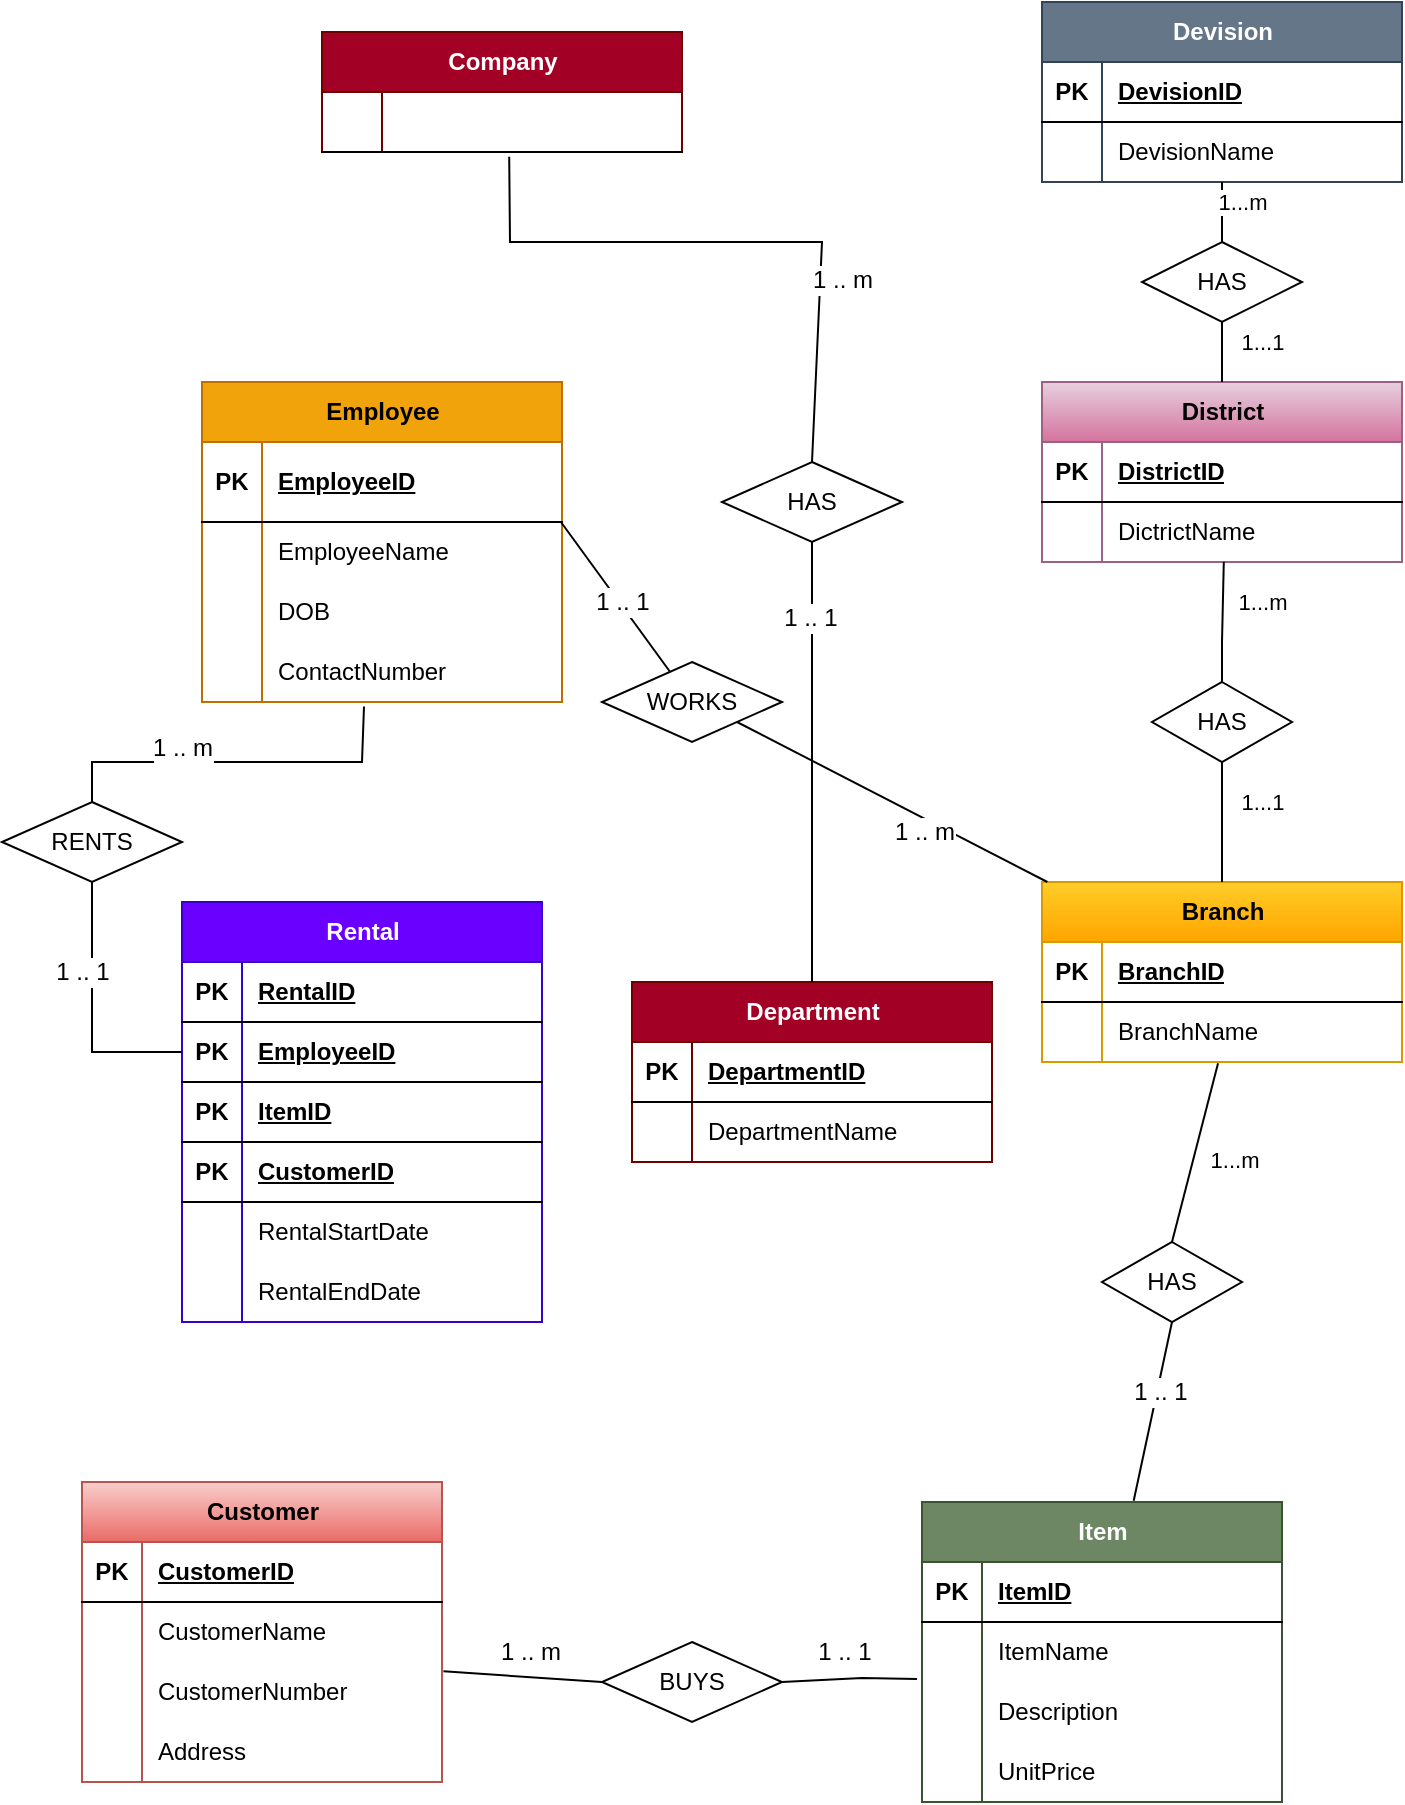 <mxfile>
    <diagram name="Page-1" id="oASwhYo5yWZkF5RWhjce">
        <mxGraphModel dx="986" dy="942" grid="1" gridSize="10" guides="1" tooltips="1" connect="1" arrows="1" fold="1" page="1" pageScale="1" pageWidth="850" pageHeight="1100" math="0" shadow="0">
            <root>
                <mxCell id="0"/>
                <mxCell id="1" parent="0"/>
                <mxCell id="CFniP_pY3SwtJid_XoQJ-14" value="Item" style="shape=table;startSize=30;container=1;collapsible=1;childLayout=tableLayout;fixedRows=1;rowLines=0;fontStyle=1;align=center;resizeLast=1;html=1;fillColor=#6d8764;strokeColor=#3A5431;fontColor=#ffffff;" parent="1" vertex="1">
                    <mxGeometry x="510" y="840" width="180" height="150" as="geometry"/>
                </mxCell>
                <mxCell id="CFniP_pY3SwtJid_XoQJ-15" value="" style="shape=tableRow;horizontal=0;startSize=0;swimlaneHead=0;swimlaneBody=0;fillColor=none;collapsible=0;dropTarget=0;points=[[0,0.5],[1,0.5]];portConstraint=eastwest;top=0;left=0;right=0;bottom=1;" parent="CFniP_pY3SwtJid_XoQJ-14" vertex="1">
                    <mxGeometry y="30" width="180" height="30" as="geometry"/>
                </mxCell>
                <mxCell id="CFniP_pY3SwtJid_XoQJ-16" value="PK" style="shape=partialRectangle;connectable=0;fillColor=none;top=0;left=0;bottom=0;right=0;fontStyle=1;overflow=hidden;whiteSpace=wrap;html=1;" parent="CFniP_pY3SwtJid_XoQJ-15" vertex="1">
                    <mxGeometry width="30" height="30" as="geometry">
                        <mxRectangle width="30" height="30" as="alternateBounds"/>
                    </mxGeometry>
                </mxCell>
                <mxCell id="CFniP_pY3SwtJid_XoQJ-17" value="ItemID" style="shape=partialRectangle;connectable=0;fillColor=none;top=0;left=0;bottom=0;right=0;align=left;spacingLeft=6;fontStyle=5;overflow=hidden;whiteSpace=wrap;html=1;" parent="CFniP_pY3SwtJid_XoQJ-15" vertex="1">
                    <mxGeometry x="30" width="150" height="30" as="geometry">
                        <mxRectangle width="150" height="30" as="alternateBounds"/>
                    </mxGeometry>
                </mxCell>
                <mxCell id="CFniP_pY3SwtJid_XoQJ-18" value="" style="shape=tableRow;horizontal=0;startSize=0;swimlaneHead=0;swimlaneBody=0;fillColor=none;collapsible=0;dropTarget=0;points=[[0,0.5],[1,0.5]];portConstraint=eastwest;top=0;left=0;right=0;bottom=0;" parent="CFniP_pY3SwtJid_XoQJ-14" vertex="1">
                    <mxGeometry y="60" width="180" height="30" as="geometry"/>
                </mxCell>
                <mxCell id="CFniP_pY3SwtJid_XoQJ-19" value="" style="shape=partialRectangle;connectable=0;fillColor=none;top=0;left=0;bottom=0;right=0;editable=1;overflow=hidden;whiteSpace=wrap;html=1;" parent="CFniP_pY3SwtJid_XoQJ-18" vertex="1">
                    <mxGeometry width="30" height="30" as="geometry">
                        <mxRectangle width="30" height="30" as="alternateBounds"/>
                    </mxGeometry>
                </mxCell>
                <mxCell id="CFniP_pY3SwtJid_XoQJ-20" value="ItemName" style="shape=partialRectangle;connectable=0;fillColor=none;top=0;left=0;bottom=0;right=0;align=left;spacingLeft=6;overflow=hidden;whiteSpace=wrap;html=1;" parent="CFniP_pY3SwtJid_XoQJ-18" vertex="1">
                    <mxGeometry x="30" width="150" height="30" as="geometry">
                        <mxRectangle width="150" height="30" as="alternateBounds"/>
                    </mxGeometry>
                </mxCell>
                <mxCell id="CFniP_pY3SwtJid_XoQJ-21" value="" style="shape=tableRow;horizontal=0;startSize=0;swimlaneHead=0;swimlaneBody=0;fillColor=none;collapsible=0;dropTarget=0;points=[[0,0.5],[1,0.5]];portConstraint=eastwest;top=0;left=0;right=0;bottom=0;" parent="CFniP_pY3SwtJid_XoQJ-14" vertex="1">
                    <mxGeometry y="90" width="180" height="30" as="geometry"/>
                </mxCell>
                <mxCell id="CFniP_pY3SwtJid_XoQJ-22" value="" style="shape=partialRectangle;connectable=0;fillColor=none;top=0;left=0;bottom=0;right=0;editable=1;overflow=hidden;whiteSpace=wrap;html=1;" parent="CFniP_pY3SwtJid_XoQJ-21" vertex="1">
                    <mxGeometry width="30" height="30" as="geometry">
                        <mxRectangle width="30" height="30" as="alternateBounds"/>
                    </mxGeometry>
                </mxCell>
                <mxCell id="CFniP_pY3SwtJid_XoQJ-23" value="Description" style="shape=partialRectangle;connectable=0;fillColor=none;top=0;left=0;bottom=0;right=0;align=left;spacingLeft=6;overflow=hidden;whiteSpace=wrap;html=1;" parent="CFniP_pY3SwtJid_XoQJ-21" vertex="1">
                    <mxGeometry x="30" width="150" height="30" as="geometry">
                        <mxRectangle width="150" height="30" as="alternateBounds"/>
                    </mxGeometry>
                </mxCell>
                <mxCell id="CFniP_pY3SwtJid_XoQJ-24" value="" style="shape=tableRow;horizontal=0;startSize=0;swimlaneHead=0;swimlaneBody=0;fillColor=none;collapsible=0;dropTarget=0;points=[[0,0.5],[1,0.5]];portConstraint=eastwest;top=0;left=0;right=0;bottom=0;" parent="CFniP_pY3SwtJid_XoQJ-14" vertex="1">
                    <mxGeometry y="120" width="180" height="30" as="geometry"/>
                </mxCell>
                <mxCell id="CFniP_pY3SwtJid_XoQJ-25" value="" style="shape=partialRectangle;connectable=0;fillColor=none;top=0;left=0;bottom=0;right=0;editable=1;overflow=hidden;whiteSpace=wrap;html=1;" parent="CFniP_pY3SwtJid_XoQJ-24" vertex="1">
                    <mxGeometry width="30" height="30" as="geometry">
                        <mxRectangle width="30" height="30" as="alternateBounds"/>
                    </mxGeometry>
                </mxCell>
                <mxCell id="CFniP_pY3SwtJid_XoQJ-26" value="UnitPrice" style="shape=partialRectangle;connectable=0;fillColor=none;top=0;left=0;bottom=0;right=0;align=left;spacingLeft=6;overflow=hidden;whiteSpace=wrap;html=1;" parent="CFniP_pY3SwtJid_XoQJ-24" vertex="1">
                    <mxGeometry x="30" width="150" height="30" as="geometry">
                        <mxRectangle width="150" height="30" as="alternateBounds"/>
                    </mxGeometry>
                </mxCell>
                <mxCell id="CFniP_pY3SwtJid_XoQJ-27" value="Devision" style="shape=table;startSize=30;container=1;collapsible=1;childLayout=tableLayout;fixedRows=1;rowLines=0;fontStyle=1;align=center;resizeLast=1;html=1;fillColor=#647687;fontColor=#ffffff;strokeColor=#314354;" parent="1" vertex="1">
                    <mxGeometry x="570" y="90" width="180" height="90" as="geometry"/>
                </mxCell>
                <mxCell id="CFniP_pY3SwtJid_XoQJ-28" value="" style="shape=tableRow;horizontal=0;startSize=0;swimlaneHead=0;swimlaneBody=0;fillColor=none;collapsible=0;dropTarget=0;points=[[0,0.5],[1,0.5]];portConstraint=eastwest;top=0;left=0;right=0;bottom=1;" parent="CFniP_pY3SwtJid_XoQJ-27" vertex="1">
                    <mxGeometry y="30" width="180" height="30" as="geometry"/>
                </mxCell>
                <mxCell id="CFniP_pY3SwtJid_XoQJ-29" value="PK" style="shape=partialRectangle;connectable=0;fillColor=none;top=0;left=0;bottom=0;right=0;fontStyle=1;overflow=hidden;whiteSpace=wrap;html=1;" parent="CFniP_pY3SwtJid_XoQJ-28" vertex="1">
                    <mxGeometry width="30" height="30" as="geometry">
                        <mxRectangle width="30" height="30" as="alternateBounds"/>
                    </mxGeometry>
                </mxCell>
                <mxCell id="CFniP_pY3SwtJid_XoQJ-30" value="DevisionID" style="shape=partialRectangle;connectable=0;fillColor=none;top=0;left=0;bottom=0;right=0;align=left;spacingLeft=6;fontStyle=5;overflow=hidden;whiteSpace=wrap;html=1;" parent="CFniP_pY3SwtJid_XoQJ-28" vertex="1">
                    <mxGeometry x="30" width="150" height="30" as="geometry">
                        <mxRectangle width="150" height="30" as="alternateBounds"/>
                    </mxGeometry>
                </mxCell>
                <mxCell id="CFniP_pY3SwtJid_XoQJ-31" value="" style="shape=tableRow;horizontal=0;startSize=0;swimlaneHead=0;swimlaneBody=0;fillColor=none;collapsible=0;dropTarget=0;points=[[0,0.5],[1,0.5]];portConstraint=eastwest;top=0;left=0;right=0;bottom=0;" parent="CFniP_pY3SwtJid_XoQJ-27" vertex="1">
                    <mxGeometry y="60" width="180" height="30" as="geometry"/>
                </mxCell>
                <mxCell id="CFniP_pY3SwtJid_XoQJ-32" value="" style="shape=partialRectangle;connectable=0;fillColor=none;top=0;left=0;bottom=0;right=0;editable=1;overflow=hidden;whiteSpace=wrap;html=1;" parent="CFniP_pY3SwtJid_XoQJ-31" vertex="1">
                    <mxGeometry width="30" height="30" as="geometry">
                        <mxRectangle width="30" height="30" as="alternateBounds"/>
                    </mxGeometry>
                </mxCell>
                <mxCell id="CFniP_pY3SwtJid_XoQJ-33" value="DevisionName" style="shape=partialRectangle;connectable=0;fillColor=none;top=0;left=0;bottom=0;right=0;align=left;spacingLeft=6;overflow=hidden;whiteSpace=wrap;html=1;" parent="CFniP_pY3SwtJid_XoQJ-31" vertex="1">
                    <mxGeometry x="30" width="150" height="30" as="geometry">
                        <mxRectangle width="150" height="30" as="alternateBounds"/>
                    </mxGeometry>
                </mxCell>
                <mxCell id="CFniP_pY3SwtJid_XoQJ-40" value="District" style="shape=table;startSize=30;container=1;collapsible=1;childLayout=tableLayout;fixedRows=1;rowLines=0;fontStyle=1;align=center;resizeLast=1;html=1;fillColor=#e6d0de;gradientColor=#d5739d;strokeColor=#996185;" parent="1" vertex="1">
                    <mxGeometry x="570" y="280" width="180" height="90" as="geometry"/>
                </mxCell>
                <mxCell id="CFniP_pY3SwtJid_XoQJ-41" value="" style="shape=tableRow;horizontal=0;startSize=0;swimlaneHead=0;swimlaneBody=0;fillColor=none;collapsible=0;dropTarget=0;points=[[0,0.5],[1,0.5]];portConstraint=eastwest;top=0;left=0;right=0;bottom=1;" parent="CFniP_pY3SwtJid_XoQJ-40" vertex="1">
                    <mxGeometry y="30" width="180" height="30" as="geometry"/>
                </mxCell>
                <mxCell id="CFniP_pY3SwtJid_XoQJ-42" value="PK" style="shape=partialRectangle;connectable=0;fillColor=none;top=0;left=0;bottom=0;right=0;fontStyle=1;overflow=hidden;whiteSpace=wrap;html=1;" parent="CFniP_pY3SwtJid_XoQJ-41" vertex="1">
                    <mxGeometry width="30" height="30" as="geometry">
                        <mxRectangle width="30" height="30" as="alternateBounds"/>
                    </mxGeometry>
                </mxCell>
                <mxCell id="CFniP_pY3SwtJid_XoQJ-43" value="DistrictID" style="shape=partialRectangle;connectable=0;fillColor=none;top=0;left=0;bottom=0;right=0;align=left;spacingLeft=6;fontStyle=5;overflow=hidden;whiteSpace=wrap;html=1;" parent="CFniP_pY3SwtJid_XoQJ-41" vertex="1">
                    <mxGeometry x="30" width="150" height="30" as="geometry">
                        <mxRectangle width="150" height="30" as="alternateBounds"/>
                    </mxGeometry>
                </mxCell>
                <mxCell id="CFniP_pY3SwtJid_XoQJ-44" value="" style="shape=tableRow;horizontal=0;startSize=0;swimlaneHead=0;swimlaneBody=0;fillColor=none;collapsible=0;dropTarget=0;points=[[0,0.5],[1,0.5]];portConstraint=eastwest;top=0;left=0;right=0;bottom=0;" parent="CFniP_pY3SwtJid_XoQJ-40" vertex="1">
                    <mxGeometry y="60" width="180" height="30" as="geometry"/>
                </mxCell>
                <mxCell id="CFniP_pY3SwtJid_XoQJ-45" value="" style="shape=partialRectangle;connectable=0;fillColor=none;top=0;left=0;bottom=0;right=0;editable=1;overflow=hidden;whiteSpace=wrap;html=1;" parent="CFniP_pY3SwtJid_XoQJ-44" vertex="1">
                    <mxGeometry width="30" height="30" as="geometry">
                        <mxRectangle width="30" height="30" as="alternateBounds"/>
                    </mxGeometry>
                </mxCell>
                <mxCell id="CFniP_pY3SwtJid_XoQJ-46" value="DictrictName" style="shape=partialRectangle;connectable=0;fillColor=none;top=0;left=0;bottom=0;right=0;align=left;spacingLeft=6;overflow=hidden;whiteSpace=wrap;html=1;" parent="CFniP_pY3SwtJid_XoQJ-44" vertex="1">
                    <mxGeometry x="30" width="150" height="30" as="geometry">
                        <mxRectangle width="150" height="30" as="alternateBounds"/>
                    </mxGeometry>
                </mxCell>
                <mxCell id="CFniP_pY3SwtJid_XoQJ-53" value="Branch" style="shape=table;startSize=30;container=1;collapsible=1;childLayout=tableLayout;fixedRows=1;rowLines=0;fontStyle=1;align=center;resizeLast=1;html=1;fillColor=#ffcd28;gradientColor=#ffa500;strokeColor=#d79b00;" parent="1" vertex="1">
                    <mxGeometry x="570" y="530" width="180" height="90" as="geometry"/>
                </mxCell>
                <mxCell id="CFniP_pY3SwtJid_XoQJ-54" value="" style="shape=tableRow;horizontal=0;startSize=0;swimlaneHead=0;swimlaneBody=0;fillColor=none;collapsible=0;dropTarget=0;points=[[0,0.5],[1,0.5]];portConstraint=eastwest;top=0;left=0;right=0;bottom=1;" parent="CFniP_pY3SwtJid_XoQJ-53" vertex="1">
                    <mxGeometry y="30" width="180" height="30" as="geometry"/>
                </mxCell>
                <mxCell id="CFniP_pY3SwtJid_XoQJ-55" value="PK" style="shape=partialRectangle;connectable=0;fillColor=none;top=0;left=0;bottom=0;right=0;fontStyle=1;overflow=hidden;whiteSpace=wrap;html=1;" parent="CFniP_pY3SwtJid_XoQJ-54" vertex="1">
                    <mxGeometry width="30" height="30" as="geometry">
                        <mxRectangle width="30" height="30" as="alternateBounds"/>
                    </mxGeometry>
                </mxCell>
                <mxCell id="CFniP_pY3SwtJid_XoQJ-56" value="BranchID" style="shape=partialRectangle;connectable=0;fillColor=none;top=0;left=0;bottom=0;right=0;align=left;spacingLeft=6;fontStyle=5;overflow=hidden;whiteSpace=wrap;html=1;" parent="CFniP_pY3SwtJid_XoQJ-54" vertex="1">
                    <mxGeometry x="30" width="150" height="30" as="geometry">
                        <mxRectangle width="150" height="30" as="alternateBounds"/>
                    </mxGeometry>
                </mxCell>
                <mxCell id="CFniP_pY3SwtJid_XoQJ-57" value="" style="shape=tableRow;horizontal=0;startSize=0;swimlaneHead=0;swimlaneBody=0;fillColor=none;collapsible=0;dropTarget=0;points=[[0,0.5],[1,0.5]];portConstraint=eastwest;top=0;left=0;right=0;bottom=0;" parent="CFniP_pY3SwtJid_XoQJ-53" vertex="1">
                    <mxGeometry y="60" width="180" height="30" as="geometry"/>
                </mxCell>
                <mxCell id="CFniP_pY3SwtJid_XoQJ-58" value="" style="shape=partialRectangle;connectable=0;fillColor=none;top=0;left=0;bottom=0;right=0;editable=1;overflow=hidden;whiteSpace=wrap;html=1;" parent="CFniP_pY3SwtJid_XoQJ-57" vertex="1">
                    <mxGeometry width="30" height="30" as="geometry">
                        <mxRectangle width="30" height="30" as="alternateBounds"/>
                    </mxGeometry>
                </mxCell>
                <mxCell id="CFniP_pY3SwtJid_XoQJ-59" value="BranchName" style="shape=partialRectangle;connectable=0;fillColor=none;top=0;left=0;bottom=0;right=0;align=left;spacingLeft=6;overflow=hidden;whiteSpace=wrap;html=1;" parent="CFniP_pY3SwtJid_XoQJ-57" vertex="1">
                    <mxGeometry x="30" width="150" height="30" as="geometry">
                        <mxRectangle width="150" height="30" as="alternateBounds"/>
                    </mxGeometry>
                </mxCell>
                <mxCell id="CFniP_pY3SwtJid_XoQJ-69" value="Customer" style="shape=table;startSize=30;container=1;collapsible=1;childLayout=tableLayout;fixedRows=1;rowLines=0;fontStyle=1;align=center;resizeLast=1;html=1;fillColor=#f8cecc;gradientColor=#ea6b66;strokeColor=#b85450;" parent="1" vertex="1">
                    <mxGeometry x="90" y="830" width="180" height="150" as="geometry"/>
                </mxCell>
                <mxCell id="CFniP_pY3SwtJid_XoQJ-70" value="" style="shape=tableRow;horizontal=0;startSize=0;swimlaneHead=0;swimlaneBody=0;fillColor=none;collapsible=0;dropTarget=0;points=[[0,0.5],[1,0.5]];portConstraint=eastwest;top=0;left=0;right=0;bottom=1;" parent="CFniP_pY3SwtJid_XoQJ-69" vertex="1">
                    <mxGeometry y="30" width="180" height="30" as="geometry"/>
                </mxCell>
                <mxCell id="CFniP_pY3SwtJid_XoQJ-71" value="PK" style="shape=partialRectangle;connectable=0;fillColor=none;top=0;left=0;bottom=0;right=0;fontStyle=1;overflow=hidden;whiteSpace=wrap;html=1;" parent="CFniP_pY3SwtJid_XoQJ-70" vertex="1">
                    <mxGeometry width="30" height="30" as="geometry">
                        <mxRectangle width="30" height="30" as="alternateBounds"/>
                    </mxGeometry>
                </mxCell>
                <mxCell id="CFniP_pY3SwtJid_XoQJ-72" value="CustomerID" style="shape=partialRectangle;connectable=0;fillColor=none;top=0;left=0;bottom=0;right=0;align=left;spacingLeft=6;fontStyle=5;overflow=hidden;whiteSpace=wrap;html=1;" parent="CFniP_pY3SwtJid_XoQJ-70" vertex="1">
                    <mxGeometry x="30" width="150" height="30" as="geometry">
                        <mxRectangle width="150" height="30" as="alternateBounds"/>
                    </mxGeometry>
                </mxCell>
                <mxCell id="CFniP_pY3SwtJid_XoQJ-73" value="" style="shape=tableRow;horizontal=0;startSize=0;swimlaneHead=0;swimlaneBody=0;fillColor=none;collapsible=0;dropTarget=0;points=[[0,0.5],[1,0.5]];portConstraint=eastwest;top=0;left=0;right=0;bottom=0;" parent="CFniP_pY3SwtJid_XoQJ-69" vertex="1">
                    <mxGeometry y="60" width="180" height="30" as="geometry"/>
                </mxCell>
                <mxCell id="CFniP_pY3SwtJid_XoQJ-74" value="" style="shape=partialRectangle;connectable=0;fillColor=none;top=0;left=0;bottom=0;right=0;editable=1;overflow=hidden;whiteSpace=wrap;html=1;" parent="CFniP_pY3SwtJid_XoQJ-73" vertex="1">
                    <mxGeometry width="30" height="30" as="geometry">
                        <mxRectangle width="30" height="30" as="alternateBounds"/>
                    </mxGeometry>
                </mxCell>
                <mxCell id="CFniP_pY3SwtJid_XoQJ-75" value="CustomerName" style="shape=partialRectangle;connectable=0;fillColor=none;top=0;left=0;bottom=0;right=0;align=left;spacingLeft=6;overflow=hidden;whiteSpace=wrap;html=1;" parent="CFniP_pY3SwtJid_XoQJ-73" vertex="1">
                    <mxGeometry x="30" width="150" height="30" as="geometry">
                        <mxRectangle width="150" height="30" as="alternateBounds"/>
                    </mxGeometry>
                </mxCell>
                <mxCell id="CFniP_pY3SwtJid_XoQJ-76" value="" style="shape=tableRow;horizontal=0;startSize=0;swimlaneHead=0;swimlaneBody=0;fillColor=none;collapsible=0;dropTarget=0;points=[[0,0.5],[1,0.5]];portConstraint=eastwest;top=0;left=0;right=0;bottom=0;" parent="CFniP_pY3SwtJid_XoQJ-69" vertex="1">
                    <mxGeometry y="90" width="180" height="30" as="geometry"/>
                </mxCell>
                <mxCell id="CFniP_pY3SwtJid_XoQJ-77" value="" style="shape=partialRectangle;connectable=0;fillColor=none;top=0;left=0;bottom=0;right=0;editable=1;overflow=hidden;whiteSpace=wrap;html=1;" parent="CFniP_pY3SwtJid_XoQJ-76" vertex="1">
                    <mxGeometry width="30" height="30" as="geometry">
                        <mxRectangle width="30" height="30" as="alternateBounds"/>
                    </mxGeometry>
                </mxCell>
                <mxCell id="CFniP_pY3SwtJid_XoQJ-78" value="CustomerNumber" style="shape=partialRectangle;connectable=0;fillColor=none;top=0;left=0;bottom=0;right=0;align=left;spacingLeft=6;overflow=hidden;whiteSpace=wrap;html=1;" parent="CFniP_pY3SwtJid_XoQJ-76" vertex="1">
                    <mxGeometry x="30" width="150" height="30" as="geometry">
                        <mxRectangle width="150" height="30" as="alternateBounds"/>
                    </mxGeometry>
                </mxCell>
                <mxCell id="CFniP_pY3SwtJid_XoQJ-79" value="" style="shape=tableRow;horizontal=0;startSize=0;swimlaneHead=0;swimlaneBody=0;fillColor=none;collapsible=0;dropTarget=0;points=[[0,0.5],[1,0.5]];portConstraint=eastwest;top=0;left=0;right=0;bottom=0;" parent="CFniP_pY3SwtJid_XoQJ-69" vertex="1">
                    <mxGeometry y="120" width="180" height="30" as="geometry"/>
                </mxCell>
                <mxCell id="CFniP_pY3SwtJid_XoQJ-80" value="" style="shape=partialRectangle;connectable=0;fillColor=none;top=0;left=0;bottom=0;right=0;editable=1;overflow=hidden;whiteSpace=wrap;html=1;" parent="CFniP_pY3SwtJid_XoQJ-79" vertex="1">
                    <mxGeometry width="30" height="30" as="geometry">
                        <mxRectangle width="30" height="30" as="alternateBounds"/>
                    </mxGeometry>
                </mxCell>
                <mxCell id="CFniP_pY3SwtJid_XoQJ-81" value="Address" style="shape=partialRectangle;connectable=0;fillColor=none;top=0;left=0;bottom=0;right=0;align=left;spacingLeft=6;overflow=hidden;whiteSpace=wrap;html=1;" parent="CFniP_pY3SwtJid_XoQJ-79" vertex="1">
                    <mxGeometry x="30" width="150" height="30" as="geometry">
                        <mxRectangle width="150" height="30" as="alternateBounds"/>
                    </mxGeometry>
                </mxCell>
                <mxCell id="CFniP_pY3SwtJid_XoQJ-82" value="Employee" style="shape=table;startSize=30;container=1;collapsible=1;childLayout=tableLayout;fixedRows=1;rowLines=0;fontStyle=1;align=center;resizeLast=1;html=1;fillColor=#f0a30a;fontColor=#000000;strokeColor=#BD7000;" parent="1" vertex="1">
                    <mxGeometry x="150" y="280" width="180" height="160" as="geometry"/>
                </mxCell>
                <mxCell id="CFniP_pY3SwtJid_XoQJ-83" value="" style="shape=tableRow;horizontal=0;startSize=0;swimlaneHead=0;swimlaneBody=0;fillColor=none;collapsible=0;dropTarget=0;points=[[0,0.5],[1,0.5]];portConstraint=eastwest;top=0;left=0;right=0;bottom=1;" parent="CFniP_pY3SwtJid_XoQJ-82" vertex="1">
                    <mxGeometry y="30" width="180" height="40" as="geometry"/>
                </mxCell>
                <mxCell id="CFniP_pY3SwtJid_XoQJ-84" value="PK" style="shape=partialRectangle;connectable=0;fillColor=none;top=0;left=0;bottom=0;right=0;fontStyle=1;overflow=hidden;whiteSpace=wrap;html=1;" parent="CFniP_pY3SwtJid_XoQJ-83" vertex="1">
                    <mxGeometry width="30" height="40" as="geometry">
                        <mxRectangle width="30" height="40" as="alternateBounds"/>
                    </mxGeometry>
                </mxCell>
                <mxCell id="CFniP_pY3SwtJid_XoQJ-85" value="EmployeeID" style="shape=partialRectangle;connectable=0;fillColor=none;top=0;left=0;bottom=0;right=0;align=left;spacingLeft=6;fontStyle=5;overflow=hidden;whiteSpace=wrap;html=1;" parent="CFniP_pY3SwtJid_XoQJ-83" vertex="1">
                    <mxGeometry x="30" width="150" height="40" as="geometry">
                        <mxRectangle width="150" height="40" as="alternateBounds"/>
                    </mxGeometry>
                </mxCell>
                <mxCell id="CFniP_pY3SwtJid_XoQJ-86" value="" style="shape=tableRow;horizontal=0;startSize=0;swimlaneHead=0;swimlaneBody=0;fillColor=none;collapsible=0;dropTarget=0;points=[[0,0.5],[1,0.5]];portConstraint=eastwest;top=0;left=0;right=0;bottom=0;" parent="CFniP_pY3SwtJid_XoQJ-82" vertex="1">
                    <mxGeometry y="70" width="180" height="30" as="geometry"/>
                </mxCell>
                <mxCell id="CFniP_pY3SwtJid_XoQJ-87" value="" style="shape=partialRectangle;connectable=0;fillColor=none;top=0;left=0;bottom=0;right=0;editable=1;overflow=hidden;whiteSpace=wrap;html=1;" parent="CFniP_pY3SwtJid_XoQJ-86" vertex="1">
                    <mxGeometry width="30" height="30" as="geometry">
                        <mxRectangle width="30" height="30" as="alternateBounds"/>
                    </mxGeometry>
                </mxCell>
                <mxCell id="CFniP_pY3SwtJid_XoQJ-88" value="EmployeeName" style="shape=partialRectangle;connectable=0;fillColor=none;top=0;left=0;bottom=0;right=0;align=left;spacingLeft=6;overflow=hidden;whiteSpace=wrap;html=1;" parent="CFniP_pY3SwtJid_XoQJ-86" vertex="1">
                    <mxGeometry x="30" width="150" height="30" as="geometry">
                        <mxRectangle width="150" height="30" as="alternateBounds"/>
                    </mxGeometry>
                </mxCell>
                <mxCell id="CFniP_pY3SwtJid_XoQJ-89" value="" style="shape=tableRow;horizontal=0;startSize=0;swimlaneHead=0;swimlaneBody=0;fillColor=none;collapsible=0;dropTarget=0;points=[[0,0.5],[1,0.5]];portConstraint=eastwest;top=0;left=0;right=0;bottom=0;" parent="CFniP_pY3SwtJid_XoQJ-82" vertex="1">
                    <mxGeometry y="100" width="180" height="30" as="geometry"/>
                </mxCell>
                <mxCell id="CFniP_pY3SwtJid_XoQJ-90" value="" style="shape=partialRectangle;connectable=0;fillColor=none;top=0;left=0;bottom=0;right=0;editable=1;overflow=hidden;whiteSpace=wrap;html=1;" parent="CFniP_pY3SwtJid_XoQJ-89" vertex="1">
                    <mxGeometry width="30" height="30" as="geometry">
                        <mxRectangle width="30" height="30" as="alternateBounds"/>
                    </mxGeometry>
                </mxCell>
                <mxCell id="CFniP_pY3SwtJid_XoQJ-91" value="DOB" style="shape=partialRectangle;connectable=0;fillColor=none;top=0;left=0;bottom=0;right=0;align=left;spacingLeft=6;overflow=hidden;whiteSpace=wrap;html=1;" parent="CFniP_pY3SwtJid_XoQJ-89" vertex="1">
                    <mxGeometry x="30" width="150" height="30" as="geometry">
                        <mxRectangle width="150" height="30" as="alternateBounds"/>
                    </mxGeometry>
                </mxCell>
                <mxCell id="CFniP_pY3SwtJid_XoQJ-92" value="" style="shape=tableRow;horizontal=0;startSize=0;swimlaneHead=0;swimlaneBody=0;fillColor=none;collapsible=0;dropTarget=0;points=[[0,0.5],[1,0.5]];portConstraint=eastwest;top=0;left=0;right=0;bottom=0;" parent="CFniP_pY3SwtJid_XoQJ-82" vertex="1">
                    <mxGeometry y="130" width="180" height="30" as="geometry"/>
                </mxCell>
                <mxCell id="CFniP_pY3SwtJid_XoQJ-93" value="" style="shape=partialRectangle;connectable=0;fillColor=none;top=0;left=0;bottom=0;right=0;editable=1;overflow=hidden;whiteSpace=wrap;html=1;" parent="CFniP_pY3SwtJid_XoQJ-92" vertex="1">
                    <mxGeometry width="30" height="30" as="geometry">
                        <mxRectangle width="30" height="30" as="alternateBounds"/>
                    </mxGeometry>
                </mxCell>
                <mxCell id="CFniP_pY3SwtJid_XoQJ-94" value="ContactNumber" style="shape=partialRectangle;connectable=0;fillColor=none;top=0;left=0;bottom=0;right=0;align=left;spacingLeft=6;overflow=hidden;whiteSpace=wrap;html=1;" parent="CFniP_pY3SwtJid_XoQJ-92" vertex="1">
                    <mxGeometry x="30" width="150" height="30" as="geometry">
                        <mxRectangle width="150" height="30" as="alternateBounds"/>
                    </mxGeometry>
                </mxCell>
                <mxCell id="CFniP_pY3SwtJid_XoQJ-133" value="Department" style="shape=table;startSize=30;container=1;collapsible=1;childLayout=tableLayout;fixedRows=1;rowLines=0;fontStyle=1;align=center;resizeLast=1;html=1;fillColor=#a20025;fontColor=#ffffff;strokeColor=#6F0000;" parent="1" vertex="1">
                    <mxGeometry x="365" y="580" width="180" height="90" as="geometry"/>
                </mxCell>
                <mxCell id="CFniP_pY3SwtJid_XoQJ-134" value="" style="shape=tableRow;horizontal=0;startSize=0;swimlaneHead=0;swimlaneBody=0;fillColor=none;collapsible=0;dropTarget=0;points=[[0,0.5],[1,0.5]];portConstraint=eastwest;top=0;left=0;right=0;bottom=1;" parent="CFniP_pY3SwtJid_XoQJ-133" vertex="1">
                    <mxGeometry y="30" width="180" height="30" as="geometry"/>
                </mxCell>
                <mxCell id="CFniP_pY3SwtJid_XoQJ-135" value="PK" style="shape=partialRectangle;connectable=0;fillColor=none;top=0;left=0;bottom=0;right=0;fontStyle=1;overflow=hidden;whiteSpace=wrap;html=1;" parent="CFniP_pY3SwtJid_XoQJ-134" vertex="1">
                    <mxGeometry width="30" height="30" as="geometry">
                        <mxRectangle width="30" height="30" as="alternateBounds"/>
                    </mxGeometry>
                </mxCell>
                <mxCell id="CFniP_pY3SwtJid_XoQJ-136" value="DepartmentID" style="shape=partialRectangle;connectable=0;fillColor=none;top=0;left=0;bottom=0;right=0;align=left;spacingLeft=6;fontStyle=5;overflow=hidden;whiteSpace=wrap;html=1;" parent="CFniP_pY3SwtJid_XoQJ-134" vertex="1">
                    <mxGeometry x="30" width="150" height="30" as="geometry">
                        <mxRectangle width="150" height="30" as="alternateBounds"/>
                    </mxGeometry>
                </mxCell>
                <mxCell id="CFniP_pY3SwtJid_XoQJ-137" value="" style="shape=tableRow;horizontal=0;startSize=0;swimlaneHead=0;swimlaneBody=0;fillColor=none;collapsible=0;dropTarget=0;points=[[0,0.5],[1,0.5]];portConstraint=eastwest;top=0;left=0;right=0;bottom=0;" parent="CFniP_pY3SwtJid_XoQJ-133" vertex="1">
                    <mxGeometry y="60" width="180" height="30" as="geometry"/>
                </mxCell>
                <mxCell id="CFniP_pY3SwtJid_XoQJ-138" value="" style="shape=partialRectangle;connectable=0;fillColor=none;top=0;left=0;bottom=0;right=0;editable=1;overflow=hidden;whiteSpace=wrap;html=1;" parent="CFniP_pY3SwtJid_XoQJ-137" vertex="1">
                    <mxGeometry width="30" height="30" as="geometry">
                        <mxRectangle width="30" height="30" as="alternateBounds"/>
                    </mxGeometry>
                </mxCell>
                <mxCell id="CFniP_pY3SwtJid_XoQJ-139" value="DepartmentName" style="shape=partialRectangle;connectable=0;fillColor=none;top=0;left=0;bottom=0;right=0;align=left;spacingLeft=6;overflow=hidden;whiteSpace=wrap;html=1;" parent="CFniP_pY3SwtJid_XoQJ-137" vertex="1">
                    <mxGeometry x="30" width="150" height="30" as="geometry">
                        <mxRectangle width="150" height="30" as="alternateBounds"/>
                    </mxGeometry>
                </mxCell>
                <mxCell id="CFniP_pY3SwtJid_XoQJ-159" value="Rental" style="shape=table;startSize=30;container=1;collapsible=1;childLayout=tableLayout;fixedRows=1;rowLines=0;fontStyle=1;align=center;resizeLast=1;html=1;fillColor=#6a00ff;fontColor=#ffffff;strokeColor=#3700CC;" parent="1" vertex="1">
                    <mxGeometry x="140" y="540" width="180" height="210" as="geometry"/>
                </mxCell>
                <mxCell id="CFniP_pY3SwtJid_XoQJ-160" value="" style="shape=tableRow;horizontal=0;startSize=0;swimlaneHead=0;swimlaneBody=0;fillColor=none;collapsible=0;dropTarget=0;points=[[0,0.5],[1,0.5]];portConstraint=eastwest;top=0;left=0;right=0;bottom=1;" parent="CFniP_pY3SwtJid_XoQJ-159" vertex="1">
                    <mxGeometry y="30" width="180" height="30" as="geometry"/>
                </mxCell>
                <mxCell id="CFniP_pY3SwtJid_XoQJ-161" value="PK" style="shape=partialRectangle;connectable=0;fillColor=none;top=0;left=0;bottom=0;right=0;fontStyle=1;overflow=hidden;whiteSpace=wrap;html=1;" parent="CFniP_pY3SwtJid_XoQJ-160" vertex="1">
                    <mxGeometry width="30" height="30" as="geometry">
                        <mxRectangle width="30" height="30" as="alternateBounds"/>
                    </mxGeometry>
                </mxCell>
                <mxCell id="CFniP_pY3SwtJid_XoQJ-162" value="RentalID" style="shape=partialRectangle;connectable=0;fillColor=none;top=0;left=0;bottom=0;right=0;align=left;spacingLeft=6;fontStyle=5;overflow=hidden;whiteSpace=wrap;html=1;" parent="CFniP_pY3SwtJid_XoQJ-160" vertex="1">
                    <mxGeometry x="30" width="150" height="30" as="geometry">
                        <mxRectangle width="150" height="30" as="alternateBounds"/>
                    </mxGeometry>
                </mxCell>
                <mxCell id="CFniP_pY3SwtJid_XoQJ-172" value="" style="shape=tableRow;horizontal=0;startSize=0;swimlaneHead=0;swimlaneBody=0;fillColor=none;collapsible=0;dropTarget=0;points=[[0,0.5],[1,0.5]];portConstraint=eastwest;top=0;left=0;right=0;bottom=1;" parent="CFniP_pY3SwtJid_XoQJ-159" vertex="1">
                    <mxGeometry y="60" width="180" height="30" as="geometry"/>
                </mxCell>
                <mxCell id="CFniP_pY3SwtJid_XoQJ-173" value="PK" style="shape=partialRectangle;connectable=0;fillColor=none;top=0;left=0;bottom=0;right=0;fontStyle=1;overflow=hidden;whiteSpace=wrap;html=1;" parent="CFniP_pY3SwtJid_XoQJ-172" vertex="1">
                    <mxGeometry width="30" height="30" as="geometry">
                        <mxRectangle width="30" height="30" as="alternateBounds"/>
                    </mxGeometry>
                </mxCell>
                <mxCell id="CFniP_pY3SwtJid_XoQJ-174" value="EmployeeID" style="shape=partialRectangle;connectable=0;fillColor=none;top=0;left=0;bottom=0;right=0;align=left;spacingLeft=6;fontStyle=5;overflow=hidden;whiteSpace=wrap;html=1;" parent="CFniP_pY3SwtJid_XoQJ-172" vertex="1">
                    <mxGeometry x="30" width="150" height="30" as="geometry">
                        <mxRectangle width="150" height="30" as="alternateBounds"/>
                    </mxGeometry>
                </mxCell>
                <mxCell id="CFniP_pY3SwtJid_XoQJ-175" value="" style="shape=tableRow;horizontal=0;startSize=0;swimlaneHead=0;swimlaneBody=0;fillColor=none;collapsible=0;dropTarget=0;points=[[0,0.5],[1,0.5]];portConstraint=eastwest;top=0;left=0;right=0;bottom=1;" parent="CFniP_pY3SwtJid_XoQJ-159" vertex="1">
                    <mxGeometry y="90" width="180" height="30" as="geometry"/>
                </mxCell>
                <mxCell id="CFniP_pY3SwtJid_XoQJ-176" value="PK" style="shape=partialRectangle;connectable=0;fillColor=none;top=0;left=0;bottom=0;right=0;fontStyle=1;overflow=hidden;whiteSpace=wrap;html=1;" parent="CFniP_pY3SwtJid_XoQJ-175" vertex="1">
                    <mxGeometry width="30" height="30" as="geometry">
                        <mxRectangle width="30" height="30" as="alternateBounds"/>
                    </mxGeometry>
                </mxCell>
                <mxCell id="CFniP_pY3SwtJid_XoQJ-177" value="ItemID" style="shape=partialRectangle;connectable=0;fillColor=none;top=0;left=0;bottom=0;right=0;align=left;spacingLeft=6;fontStyle=5;overflow=hidden;whiteSpace=wrap;html=1;" parent="CFniP_pY3SwtJid_XoQJ-175" vertex="1">
                    <mxGeometry x="30" width="150" height="30" as="geometry">
                        <mxRectangle width="150" height="30" as="alternateBounds"/>
                    </mxGeometry>
                </mxCell>
                <mxCell id="CFniP_pY3SwtJid_XoQJ-178" value="" style="shape=tableRow;horizontal=0;startSize=0;swimlaneHead=0;swimlaneBody=0;fillColor=none;collapsible=0;dropTarget=0;points=[[0,0.5],[1,0.5]];portConstraint=eastwest;top=0;left=0;right=0;bottom=1;" parent="CFniP_pY3SwtJid_XoQJ-159" vertex="1">
                    <mxGeometry y="120" width="180" height="30" as="geometry"/>
                </mxCell>
                <mxCell id="CFniP_pY3SwtJid_XoQJ-179" value="PK" style="shape=partialRectangle;connectable=0;fillColor=none;top=0;left=0;bottom=0;right=0;fontStyle=1;overflow=hidden;whiteSpace=wrap;html=1;" parent="CFniP_pY3SwtJid_XoQJ-178" vertex="1">
                    <mxGeometry width="30" height="30" as="geometry">
                        <mxRectangle width="30" height="30" as="alternateBounds"/>
                    </mxGeometry>
                </mxCell>
                <mxCell id="CFniP_pY3SwtJid_XoQJ-180" value="CustomerID" style="shape=partialRectangle;connectable=0;fillColor=none;top=0;left=0;bottom=0;right=0;align=left;spacingLeft=6;fontStyle=5;overflow=hidden;whiteSpace=wrap;html=1;" parent="CFniP_pY3SwtJid_XoQJ-178" vertex="1">
                    <mxGeometry x="30" width="150" height="30" as="geometry">
                        <mxRectangle width="150" height="30" as="alternateBounds"/>
                    </mxGeometry>
                </mxCell>
                <mxCell id="CFniP_pY3SwtJid_XoQJ-163" value="" style="shape=tableRow;horizontal=0;startSize=0;swimlaneHead=0;swimlaneBody=0;fillColor=none;collapsible=0;dropTarget=0;points=[[0,0.5],[1,0.5]];portConstraint=eastwest;top=0;left=0;right=0;bottom=0;" parent="CFniP_pY3SwtJid_XoQJ-159" vertex="1">
                    <mxGeometry y="150" width="180" height="30" as="geometry"/>
                </mxCell>
                <mxCell id="CFniP_pY3SwtJid_XoQJ-164" value="" style="shape=partialRectangle;connectable=0;fillColor=none;top=0;left=0;bottom=0;right=0;editable=1;overflow=hidden;whiteSpace=wrap;html=1;" parent="CFniP_pY3SwtJid_XoQJ-163" vertex="1">
                    <mxGeometry width="30" height="30" as="geometry">
                        <mxRectangle width="30" height="30" as="alternateBounds"/>
                    </mxGeometry>
                </mxCell>
                <mxCell id="CFniP_pY3SwtJid_XoQJ-165" value="RentalStartDate" style="shape=partialRectangle;connectable=0;fillColor=none;top=0;left=0;bottom=0;right=0;align=left;spacingLeft=6;overflow=hidden;whiteSpace=wrap;html=1;" parent="CFniP_pY3SwtJid_XoQJ-163" vertex="1">
                    <mxGeometry x="30" width="150" height="30" as="geometry">
                        <mxRectangle width="150" height="30" as="alternateBounds"/>
                    </mxGeometry>
                </mxCell>
                <mxCell id="CFniP_pY3SwtJid_XoQJ-166" value="" style="shape=tableRow;horizontal=0;startSize=0;swimlaneHead=0;swimlaneBody=0;fillColor=none;collapsible=0;dropTarget=0;points=[[0,0.5],[1,0.5]];portConstraint=eastwest;top=0;left=0;right=0;bottom=0;" parent="CFniP_pY3SwtJid_XoQJ-159" vertex="1">
                    <mxGeometry y="180" width="180" height="30" as="geometry"/>
                </mxCell>
                <mxCell id="CFniP_pY3SwtJid_XoQJ-167" value="" style="shape=partialRectangle;connectable=0;fillColor=none;top=0;left=0;bottom=0;right=0;editable=1;overflow=hidden;whiteSpace=wrap;html=1;" parent="CFniP_pY3SwtJid_XoQJ-166" vertex="1">
                    <mxGeometry width="30" height="30" as="geometry">
                        <mxRectangle width="30" height="30" as="alternateBounds"/>
                    </mxGeometry>
                </mxCell>
                <mxCell id="CFniP_pY3SwtJid_XoQJ-168" value="RentalEndDate" style="shape=partialRectangle;connectable=0;fillColor=none;top=0;left=0;bottom=0;right=0;align=left;spacingLeft=6;overflow=hidden;whiteSpace=wrap;html=1;" parent="CFniP_pY3SwtJid_XoQJ-166" vertex="1">
                    <mxGeometry x="30" width="150" height="30" as="geometry">
                        <mxRectangle width="150" height="30" as="alternateBounds"/>
                    </mxGeometry>
                </mxCell>
                <mxCell id="CFniP_pY3SwtJid_XoQJ-181" value="HAS" style="shape=rhombus;perimeter=rhombusPerimeter;whiteSpace=wrap;html=1;align=center;" parent="1" vertex="1">
                    <mxGeometry x="620" y="210" width="80" height="40" as="geometry"/>
                </mxCell>
                <mxCell id="CFniP_pY3SwtJid_XoQJ-182" value="1...m" style="endArrow=none;html=1;rounded=0;" parent="1" source="CFniP_pY3SwtJid_XoQJ-31" edge="1">
                    <mxGeometry x="-0.333" y="10" relative="1" as="geometry">
                        <mxPoint x="500" y="210" as="sourcePoint"/>
                        <mxPoint x="660" y="210" as="targetPoint"/>
                        <mxPoint as="offset"/>
                    </mxGeometry>
                </mxCell>
                <mxCell id="VsE5T1ZMBultWVYF-OTx-1" value="1...1" style="endArrow=none;html=1;rounded=0;exitX=0.5;exitY=0;exitDx=0;exitDy=0;" parent="1" source="CFniP_pY3SwtJid_XoQJ-40" edge="1">
                    <mxGeometry x="0.333" y="-20" relative="1" as="geometry">
                        <mxPoint x="500" y="250" as="sourcePoint"/>
                        <mxPoint x="660" y="250" as="targetPoint"/>
                        <mxPoint as="offset"/>
                    </mxGeometry>
                </mxCell>
                <mxCell id="VsE5T1ZMBultWVYF-OTx-3" value="1...m" style="endArrow=none;html=1;rounded=0;exitX=0.505;exitY=0.997;exitDx=0;exitDy=0;exitPerimeter=0;" parent="1" source="CFniP_pY3SwtJid_XoQJ-44" edge="1">
                    <mxGeometry x="-0.02" y="20" relative="1" as="geometry">
                        <mxPoint x="500" y="390" as="sourcePoint"/>
                        <mxPoint x="660" y="410" as="targetPoint"/>
                        <mxPoint as="offset"/>
                    </mxGeometry>
                </mxCell>
                <mxCell id="VsE5T1ZMBultWVYF-OTx-4" value="1...1" style="endArrow=none;html=1;rounded=0;exitX=0.5;exitY=0;exitDx=0;exitDy=0;startArrow=none;" parent="1" source="VsE5T1ZMBultWVYF-OTx-2" edge="1">
                    <mxGeometry x="-1" y="-63" relative="1" as="geometry">
                        <mxPoint x="500" y="410" as="sourcePoint"/>
                        <mxPoint x="660" y="410" as="targetPoint"/>
                        <mxPoint x="-43" y="60" as="offset"/>
                    </mxGeometry>
                </mxCell>
                <mxCell id="VsE5T1ZMBultWVYF-OTx-5" value="WORKS" style="shape=rhombus;perimeter=rhombusPerimeter;whiteSpace=wrap;html=1;align=center;" parent="1" vertex="1">
                    <mxGeometry x="350" y="420" width="90" height="40" as="geometry"/>
                </mxCell>
                <mxCell id="VsE5T1ZMBultWVYF-OTx-6" value="" style="endArrow=none;html=1;rounded=0;exitX=0.996;exitY=-0.008;exitDx=0;exitDy=0;exitPerimeter=0;" parent="1" source="CFniP_pY3SwtJid_XoQJ-86" edge="1" target="VsE5T1ZMBultWVYF-OTx-5">
                    <mxGeometry relative="1" as="geometry">
                        <mxPoint x="250" y="499.62" as="sourcePoint"/>
                        <mxPoint x="410" y="499.62" as="targetPoint"/>
                    </mxGeometry>
                </mxCell>
                <mxCell id="24" value="1 .. 1" style="edgeLabel;html=1;align=center;verticalAlign=middle;resizable=0;points=[];fontSize=12;" vertex="1" connectable="0" parent="VsE5T1ZMBultWVYF-OTx-6">
                    <mxGeometry x="-0.525" y="3" relative="1" as="geometry">
                        <mxPoint x="15" y="24" as="offset"/>
                    </mxGeometry>
                </mxCell>
                <mxCell id="VsE5T1ZMBultWVYF-OTx-11" value="" style="endArrow=none;html=1;rounded=0;exitX=1;exitY=1;exitDx=0;exitDy=0;" parent="1" edge="1" target="CFniP_pY3SwtJid_XoQJ-53" source="VsE5T1ZMBultWVYF-OTx-5">
                    <mxGeometry relative="1" as="geometry">
                        <mxPoint x="500" y="499.62" as="sourcePoint"/>
                        <mxPoint x="570" y="500" as="targetPoint"/>
                    </mxGeometry>
                </mxCell>
                <mxCell id="25" value="1 .. m" style="edgeLabel;html=1;align=center;verticalAlign=middle;resizable=0;points=[];fontSize=12;" vertex="1" connectable="0" parent="VsE5T1ZMBultWVYF-OTx-11">
                    <mxGeometry x="0.226" y="-6" relative="1" as="geometry">
                        <mxPoint x="1" as="offset"/>
                    </mxGeometry>
                </mxCell>
                <mxCell id="8" value="RENTS" style="shape=rhombus;perimeter=rhombusPerimeter;whiteSpace=wrap;html=1;align=center;" vertex="1" parent="1">
                    <mxGeometry x="50" y="490" width="90" height="40" as="geometry"/>
                </mxCell>
                <mxCell id="9" value="" style="endArrow=none;html=1;rounded=0;entryX=0.45;entryY=1.074;entryDx=0;entryDy=0;entryPerimeter=0;exitX=0.5;exitY=0;exitDx=0;exitDy=0;" edge="1" parent="1" source="8" target="CFniP_pY3SwtJid_XoQJ-92">
                    <mxGeometry relative="1" as="geometry">
                        <mxPoint x="210" y="750" as="sourcePoint"/>
                        <mxPoint x="447.792" y="437.648" as="targetPoint"/>
                        <Array as="points">
                            <mxPoint x="95" y="470"/>
                            <mxPoint x="230" y="470"/>
                        </Array>
                    </mxGeometry>
                </mxCell>
                <mxCell id="11" value="&lt;font style=&quot;font-size: 12px;&quot;&gt;1 .. m&lt;/font&gt;" style="edgeLabel;html=1;align=center;verticalAlign=middle;resizable=0;points=[];" vertex="1" connectable="0" parent="9">
                    <mxGeometry x="-0.289" y="6" relative="1" as="geometry">
                        <mxPoint y="-1" as="offset"/>
                    </mxGeometry>
                </mxCell>
                <mxCell id="10" value="" style="endArrow=none;html=1;rounded=0;exitX=0.5;exitY=1;exitDx=0;exitDy=0;entryX=0;entryY=0.5;entryDx=0;entryDy=0;" edge="1" parent="1" source="8" target="CFniP_pY3SwtJid_XoQJ-172">
                    <mxGeometry relative="1" as="geometry">
                        <mxPoint x="349.28" y="369.76" as="sourcePoint"/>
                        <mxPoint x="457.792" y="447.648" as="targetPoint"/>
                        <Array as="points">
                            <mxPoint x="95" y="615"/>
                        </Array>
                    </mxGeometry>
                </mxCell>
                <mxCell id="12" value="1 .. 1" style="edgeLabel;html=1;align=center;verticalAlign=middle;resizable=0;points=[];fontSize=12;" vertex="1" connectable="0" parent="10">
                    <mxGeometry x="-0.305" y="-5" relative="1" as="geometry">
                        <mxPoint as="offset"/>
                    </mxGeometry>
                </mxCell>
                <mxCell id="13" value="Company" style="shape=table;startSize=30;container=1;collapsible=1;childLayout=tableLayout;fixedRows=1;rowLines=0;fontStyle=1;align=center;resizeLast=1;html=1;fillColor=#a20025;fontColor=#ffffff;strokeColor=#6F0000;" vertex="1" parent="1">
                    <mxGeometry x="210" y="105" width="180" height="60" as="geometry"/>
                </mxCell>
                <mxCell id="14" value="" style="shape=tableRow;horizontal=0;startSize=0;swimlaneHead=0;swimlaneBody=0;fillColor=none;collapsible=0;dropTarget=0;points=[[0,0.5],[1,0.5]];portConstraint=eastwest;top=0;left=0;right=0;bottom=1;" vertex="1" parent="13">
                    <mxGeometry y="30" width="180" height="30" as="geometry"/>
                </mxCell>
                <mxCell id="15" value="" style="shape=partialRectangle;connectable=0;fillColor=none;top=0;left=0;bottom=0;right=0;fontStyle=1;overflow=hidden;whiteSpace=wrap;html=1;" vertex="1" parent="14">
                    <mxGeometry width="30" height="30" as="geometry">
                        <mxRectangle width="30" height="30" as="alternateBounds"/>
                    </mxGeometry>
                </mxCell>
                <mxCell id="16" value="" style="shape=partialRectangle;connectable=0;fillColor=none;top=0;left=0;bottom=0;right=0;align=left;spacingLeft=6;fontStyle=5;overflow=hidden;whiteSpace=wrap;html=1;" vertex="1" parent="14">
                    <mxGeometry x="30" width="150" height="30" as="geometry">
                        <mxRectangle width="150" height="30" as="alternateBounds"/>
                    </mxGeometry>
                </mxCell>
                <mxCell id="20" value="HAS" style="shape=rhombus;perimeter=rhombusPerimeter;whiteSpace=wrap;html=1;align=center;" vertex="1" parent="1">
                    <mxGeometry x="410" y="320" width="90" height="40" as="geometry"/>
                </mxCell>
                <mxCell id="21" value="" style="endArrow=none;html=1;rounded=0;exitX=0.5;exitY=0;exitDx=0;exitDy=0;" edge="1" parent="1" source="CFniP_pY3SwtJid_XoQJ-53" target="VsE5T1ZMBultWVYF-OTx-2">
                    <mxGeometry x="0.333" y="-10" relative="1" as="geometry">
                        <mxPoint x="660" y="490" as="sourcePoint"/>
                        <mxPoint x="660" y="410" as="targetPoint"/>
                        <mxPoint as="offset"/>
                    </mxGeometry>
                </mxCell>
                <mxCell id="VsE5T1ZMBultWVYF-OTx-2" value="HAS" style="shape=rhombus;perimeter=rhombusPerimeter;whiteSpace=wrap;html=1;align=center;" parent="1" vertex="1">
                    <mxGeometry x="625" y="430" width="70" height="40" as="geometry"/>
                </mxCell>
                <mxCell id="22" value="" style="endArrow=none;html=1;rounded=0;exitX=0.5;exitY=0;exitDx=0;exitDy=0;entryX=0.52;entryY=1.081;entryDx=0;entryDy=0;entryPerimeter=0;" edge="1" parent="1" source="20" target="14">
                    <mxGeometry x="0.333" y="-10" relative="1" as="geometry">
                        <mxPoint x="670" y="540" as="sourcePoint"/>
                        <mxPoint x="670" y="480" as="targetPoint"/>
                        <mxPoint as="offset"/>
                        <Array as="points">
                            <mxPoint x="460" y="210"/>
                            <mxPoint x="304" y="210"/>
                        </Array>
                    </mxGeometry>
                </mxCell>
                <mxCell id="26" value="1 .. m" style="edgeLabel;html=1;align=center;verticalAlign=middle;resizable=0;points=[];fontSize=12;" vertex="1" connectable="0" parent="22">
                    <mxGeometry x="-0.423" y="2" relative="1" as="geometry">
                        <mxPoint x="13" y="-2" as="offset"/>
                    </mxGeometry>
                </mxCell>
                <mxCell id="23" value="" style="endArrow=none;html=1;rounded=0;exitX=0.5;exitY=0;exitDx=0;exitDy=0;entryX=0.5;entryY=1;entryDx=0;entryDy=0;" edge="1" parent="1" source="CFniP_pY3SwtJid_XoQJ-133" target="20">
                    <mxGeometry x="0.333" y="-10" relative="1" as="geometry">
                        <mxPoint x="680" y="550" as="sourcePoint"/>
                        <mxPoint x="680" y="490" as="targetPoint"/>
                        <mxPoint as="offset"/>
                    </mxGeometry>
                </mxCell>
                <mxCell id="27" value="1 .. 1" style="edgeLabel;html=1;align=center;verticalAlign=middle;resizable=0;points=[];fontSize=12;" vertex="1" connectable="0" parent="23">
                    <mxGeometry x="0.657" y="1" relative="1" as="geometry">
                        <mxPoint as="offset"/>
                    </mxGeometry>
                </mxCell>
                <mxCell id="48" value="BUYS" style="shape=rhombus;perimeter=rhombusPerimeter;whiteSpace=wrap;html=1;align=center;" vertex="1" parent="1">
                    <mxGeometry x="350" y="910" width="90" height="40" as="geometry"/>
                </mxCell>
                <mxCell id="49" value="" style="endArrow=none;html=1;rounded=0;entryX=-0.014;entryY=-0.052;entryDx=0;entryDy=0;entryPerimeter=0;exitX=1;exitY=0.5;exitDx=0;exitDy=0;" edge="1" parent="1" source="48" target="CFniP_pY3SwtJid_XoQJ-21">
                    <mxGeometry relative="1" as="geometry">
                        <mxPoint x="50" y="827.78" as="sourcePoint"/>
                        <mxPoint x="186" y="780" as="targetPoint"/>
                        <Array as="points">
                            <mxPoint x="480" y="928"/>
                        </Array>
                    </mxGeometry>
                </mxCell>
                <mxCell id="50" value="&lt;span style=&quot;font-size: 12px;&quot;&gt;1 .. 1&lt;/span&gt;" style="edgeLabel;html=1;align=center;verticalAlign=middle;resizable=0;points=[];" vertex="1" connectable="0" parent="49">
                    <mxGeometry x="-0.289" y="6" relative="1" as="geometry">
                        <mxPoint x="7" y="-8" as="offset"/>
                    </mxGeometry>
                </mxCell>
                <mxCell id="51" value="" style="endArrow=none;html=1;rounded=0;entryX=0;entryY=0.5;entryDx=0;entryDy=0;exitX=1.004;exitY=0.156;exitDx=0;exitDy=0;exitPerimeter=0;" edge="1" parent="1" source="CFniP_pY3SwtJid_XoQJ-76" target="48">
                    <mxGeometry relative="1" as="geometry">
                        <mxPoint x="340" y="907.78" as="sourcePoint"/>
                        <mxPoint x="476" y="860" as="targetPoint"/>
                        <Array as="points"/>
                    </mxGeometry>
                </mxCell>
                <mxCell id="52" value="&lt;font style=&quot;font-size: 12px;&quot;&gt;1 .. m&lt;/font&gt;" style="edgeLabel;html=1;align=center;verticalAlign=middle;resizable=0;points=[];" vertex="1" connectable="0" parent="51">
                    <mxGeometry x="-0.289" y="6" relative="1" as="geometry">
                        <mxPoint x="15" y="-6" as="offset"/>
                    </mxGeometry>
                </mxCell>
                <mxCell id="53" value="HAS" style="shape=rhombus;perimeter=rhombusPerimeter;whiteSpace=wrap;html=1;align=center;" vertex="1" parent="1">
                    <mxGeometry x="600" y="710" width="70" height="40" as="geometry"/>
                </mxCell>
                <mxCell id="54" value="" style="endArrow=none;html=1;rounded=0;exitX=0.588;exitY=-0.004;exitDx=0;exitDy=0;exitPerimeter=0;entryX=0.5;entryY=1;entryDx=0;entryDy=0;" edge="1" parent="1" source="CFniP_pY3SwtJid_XoQJ-14" target="53">
                    <mxGeometry x="0.333" y="-10" relative="1" as="geometry">
                        <mxPoint x="670" y="540" as="sourcePoint"/>
                        <mxPoint x="670" y="480" as="targetPoint"/>
                        <mxPoint as="offset"/>
                    </mxGeometry>
                </mxCell>
                <mxCell id="56" value="1 .. 1" style="edgeLabel;html=1;align=center;verticalAlign=middle;resizable=0;points=[];fontSize=12;" vertex="1" connectable="0" parent="54">
                    <mxGeometry x="0.227" y="-1" relative="1" as="geometry">
                        <mxPoint as="offset"/>
                    </mxGeometry>
                </mxCell>
                <mxCell id="55" value="1...m" style="endArrow=none;html=1;rounded=0;exitX=0.489;exitY=1.019;exitDx=0;exitDy=0;exitPerimeter=0;entryX=0.5;entryY=0;entryDx=0;entryDy=0;" edge="1" parent="1" source="CFniP_pY3SwtJid_XoQJ-57" target="53">
                    <mxGeometry x="-0.02" y="20" relative="1" as="geometry">
                        <mxPoint x="670.9" y="379.91" as="sourcePoint"/>
                        <mxPoint x="670" y="420" as="targetPoint"/>
                        <mxPoint as="offset"/>
                    </mxGeometry>
                </mxCell>
            </root>
        </mxGraphModel>
    </diagram>
</mxfile>